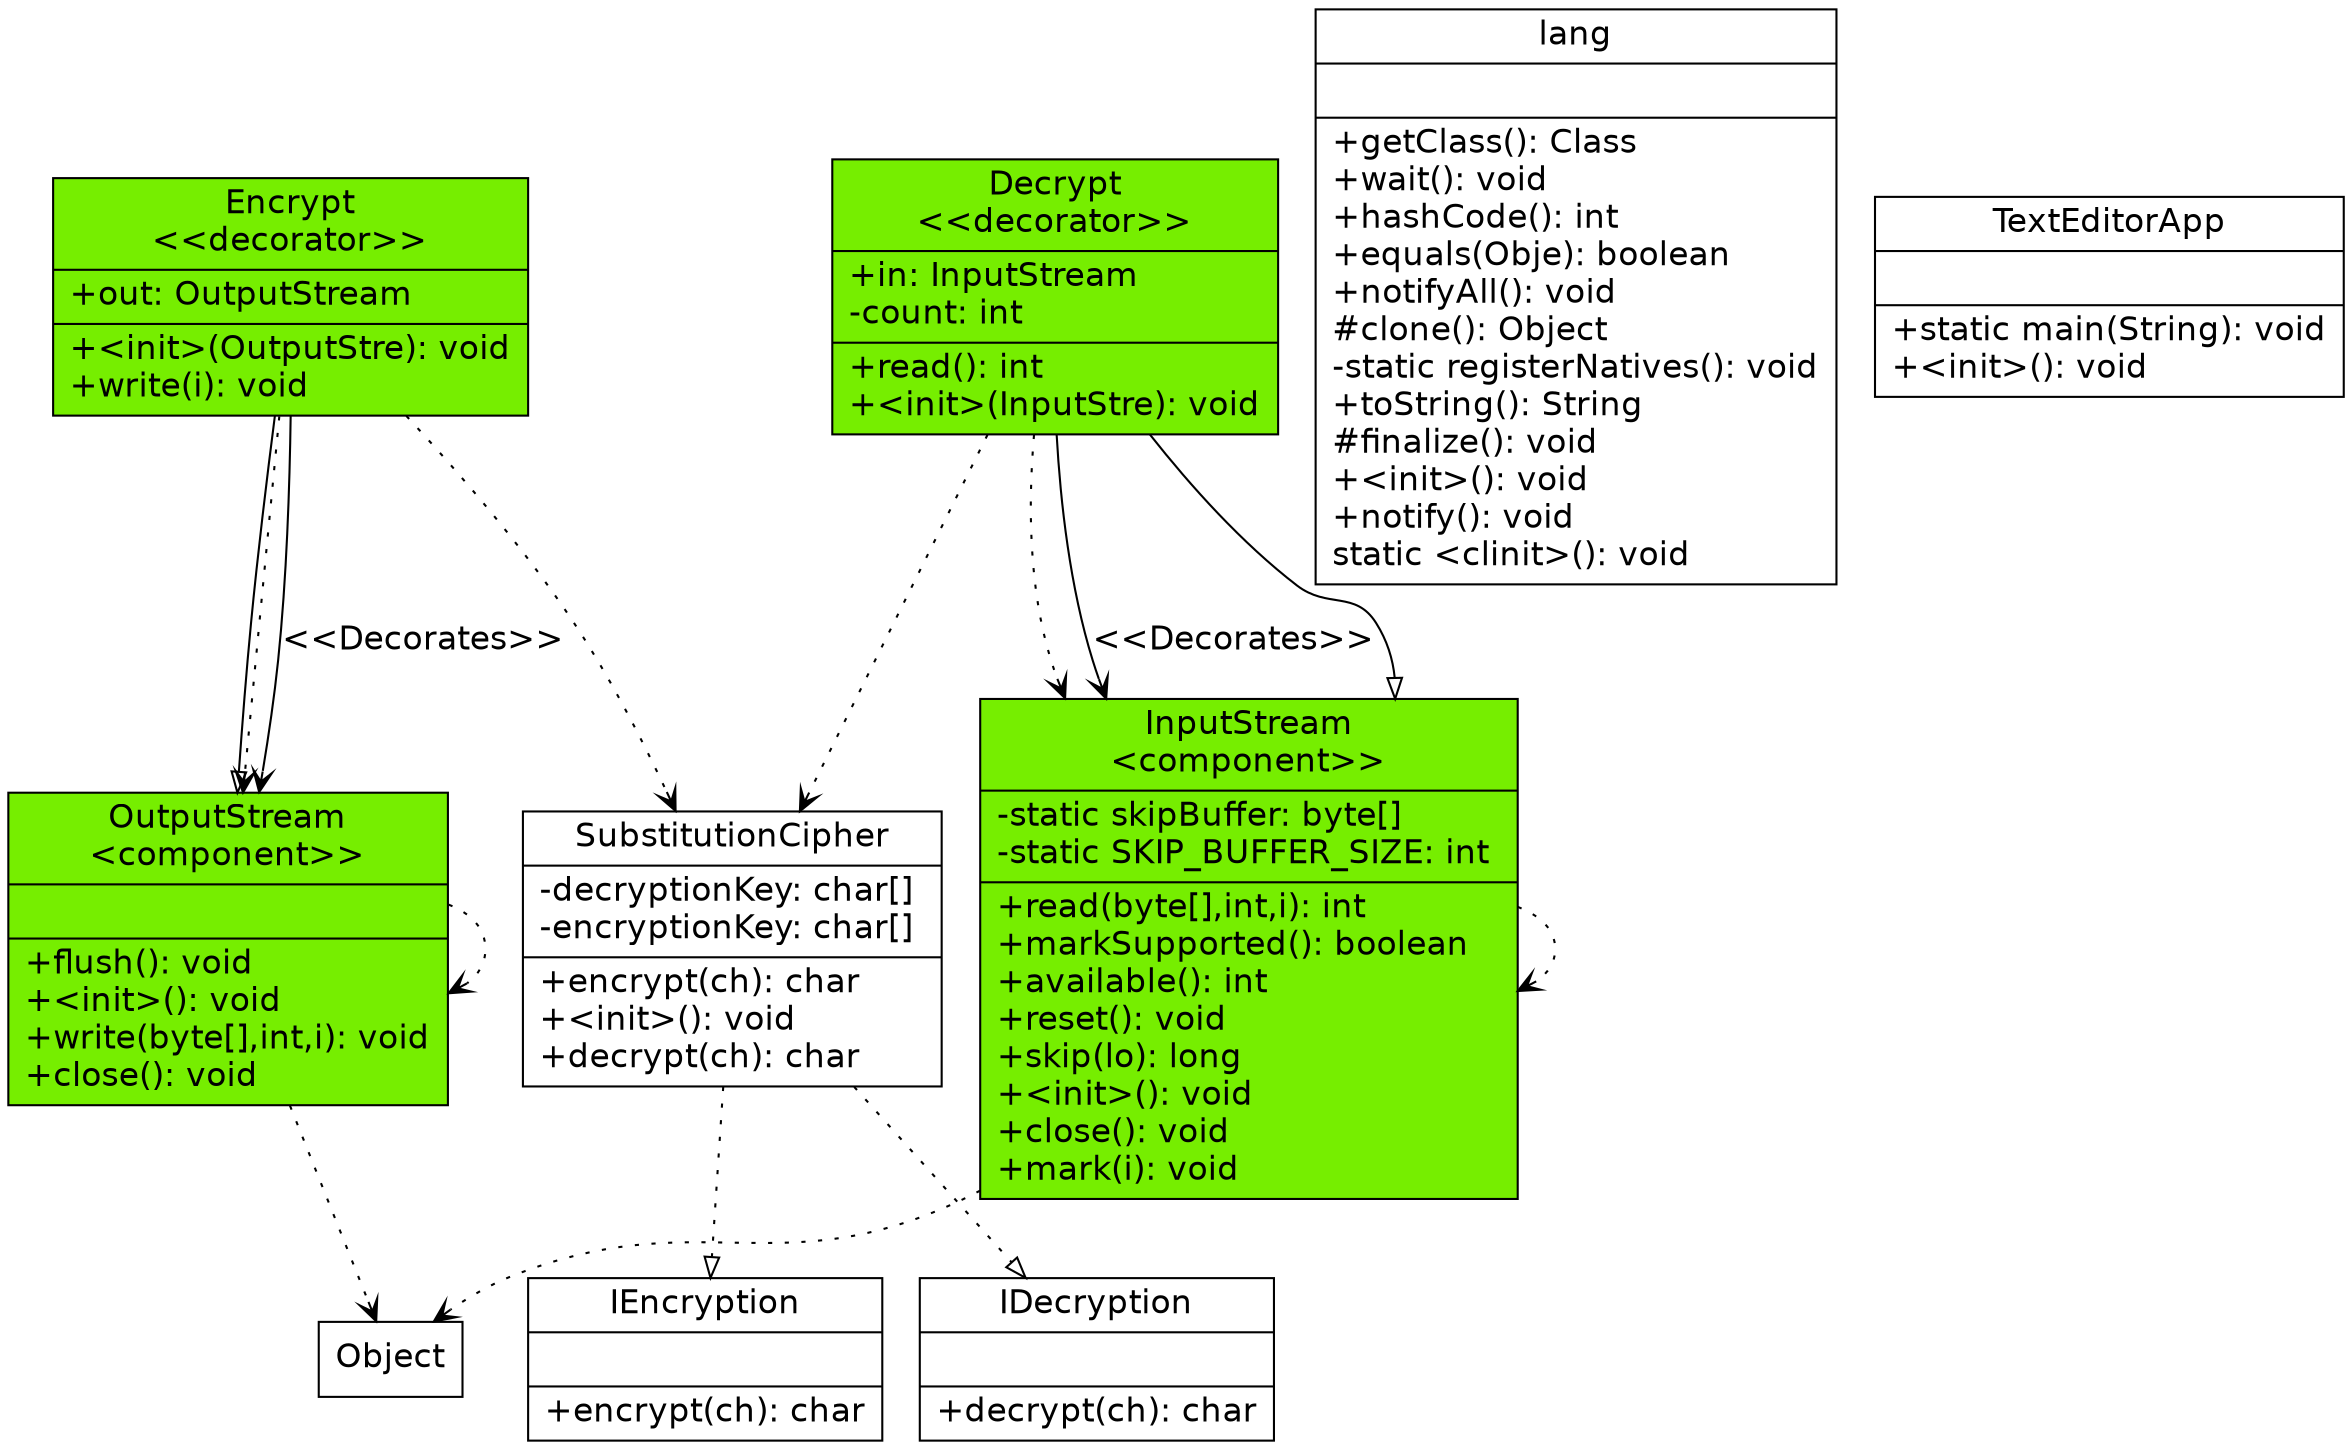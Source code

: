 digraph G{
	fontname = "Bitstream Vera Sans"
	fontsize = 16

node [
	fontname = "Bitstream Vera Sans"
	fontsize = 16

 shape = "record"
]
edge [
	fontname = "Bitstream Vera Sans"
	fontsize = 16
]
IEncryption [ 
center=true
    label="{IEncryption| | +encrypt(ch): char\l}"color = black
style = filled 
 fillcolor = white
]
Decrypt [ 
center=true
    label="{Decrypt\n\<\<decorator\>\>|+in: InputStream \l-count: int \l | +read(): int\l+\<init\>(InputStre): void\l}"color = null
style = filled 
 fillcolor = chartreuse2
]
InputStream [ 
center=true
    label="{InputStream\n\<\component\>\>|-static skipBuffer: byte[] \l-static SKIP_BUFFER_SIZE: int \l | +read(byte[],int,i): int\l+markSupported(): boolean\l+available(): int\l+reset(): void\l+skip(lo): long\l+\<init\>(): void\l+close(): void\l+mark(i): void\l}"color = null
style = filled 
 fillcolor = chartreuse2
]
OutputStream [ 
center=true
    label="{OutputStream\n\<\component\>\>| | +flush(): void\l+\<init\>(): void\l+write(byte[],int,i): void\l+close(): void\l}"color = null
style = filled 
 fillcolor = chartreuse2
]
SubstitutionCipher [ 
center=true
    label="{SubstitutionCipher|-decryptionKey: char[] \l-encryptionKey: char[] \l | +encrypt(ch): char\l+\<init\>(): void\l+decrypt(ch): char\l}"color = black
style = filled 
 fillcolor = white
]
IDecryption [ 
center=true
    label="{IDecryption| | +decrypt(ch): char\l}"color = black
style = filled 
 fillcolor = white
]
lang [ 
center=true
    label="{lang| | +getClass(): Class\l+wait(): void\l+hashCode(): int\l+equals(Obje): boolean\l+notifyAll(): void\l#clone(): Object\l-static registerNatives(): void\l+toString(): String\l#finalize(): void\l+\<init\>(): void\l+notify(): void\lstatic \<clinit\>(): void\l}"color = black
style = filled 
 fillcolor = white
]
Encrypt [ 
center=true
    label="{Encrypt\n\<\<decorator\>\>|+out: OutputStream \l | +\<init\>(OutputStre): void\l+write(i): void\l}"color = null
style = filled 
 fillcolor = chartreuse2
]
TextEditorApp [ 
center=true
    label="{TextEditorApp| | +static main(String): void\l+\<init\>(): void\l}"color = black
style = filled 
 fillcolor = white
]
Decrypt -> InputStream[arrowhead = vee, style = dotted]
Decrypt -> InputStream[arrowhead = vee,label="\<\<Decorates\>\>"]
Decrypt -> SubstitutionCipher[arrowhead = vee, style = dotted]
Decrypt -> InputStream [arrowhead = onormal]
InputStream -> InputStream[arrowhead = vee, style = dotted]
InputStream -> Object[arrowhead = vee, style = dotted]
OutputStream -> OutputStream[arrowhead = vee, style = dotted]
OutputStream -> Object[arrowhead = vee, style = dotted]
SubstitutionCipher -> IDecryption[arrowhead = onormal,style = dotted]
SubstitutionCipher -> IEncryption[arrowhead = onormal,style = dotted]
Encrypt -> OutputStream[arrowhead = vee, style = dotted]
Encrypt -> OutputStream[arrowhead = vee,label="\<\<Decorates\>\>"]
Encrypt -> SubstitutionCipher[arrowhead = vee, style = dotted]
Encrypt -> OutputStream [arrowhead = onormal]


}